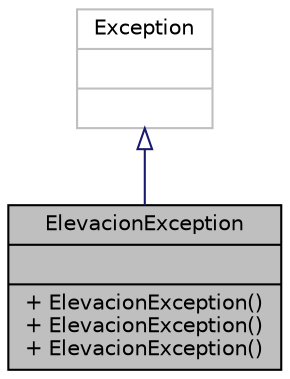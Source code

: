 digraph "ElevacionException"
{
 // INTERACTIVE_SVG=YES
 // LATEX_PDF_SIZE
  edge [fontname="Helvetica",fontsize="10",labelfontname="Helvetica",labelfontsize="10"];
  node [fontname="Helvetica",fontsize="10",shape=record];
  Node1 [label="{ElevacionException\n||+ ElevacionException()\l+ ElevacionException()\l+ ElevacionException()\l}",height=0.2,width=0.4,color="black", fillcolor="grey75", style="filled", fontcolor="black",tooltip="Representa una excepción por falta de"];
  Node2 -> Node1 [dir="back",color="midnightblue",fontsize="10",style="solid",arrowtail="onormal",fontname="Helvetica"];
  Node2 [label="{Exception\n||}",height=0.2,width=0.4,color="grey75", fillcolor="white", style="filled",URL="$classException.html",tooltip=" "];
}
